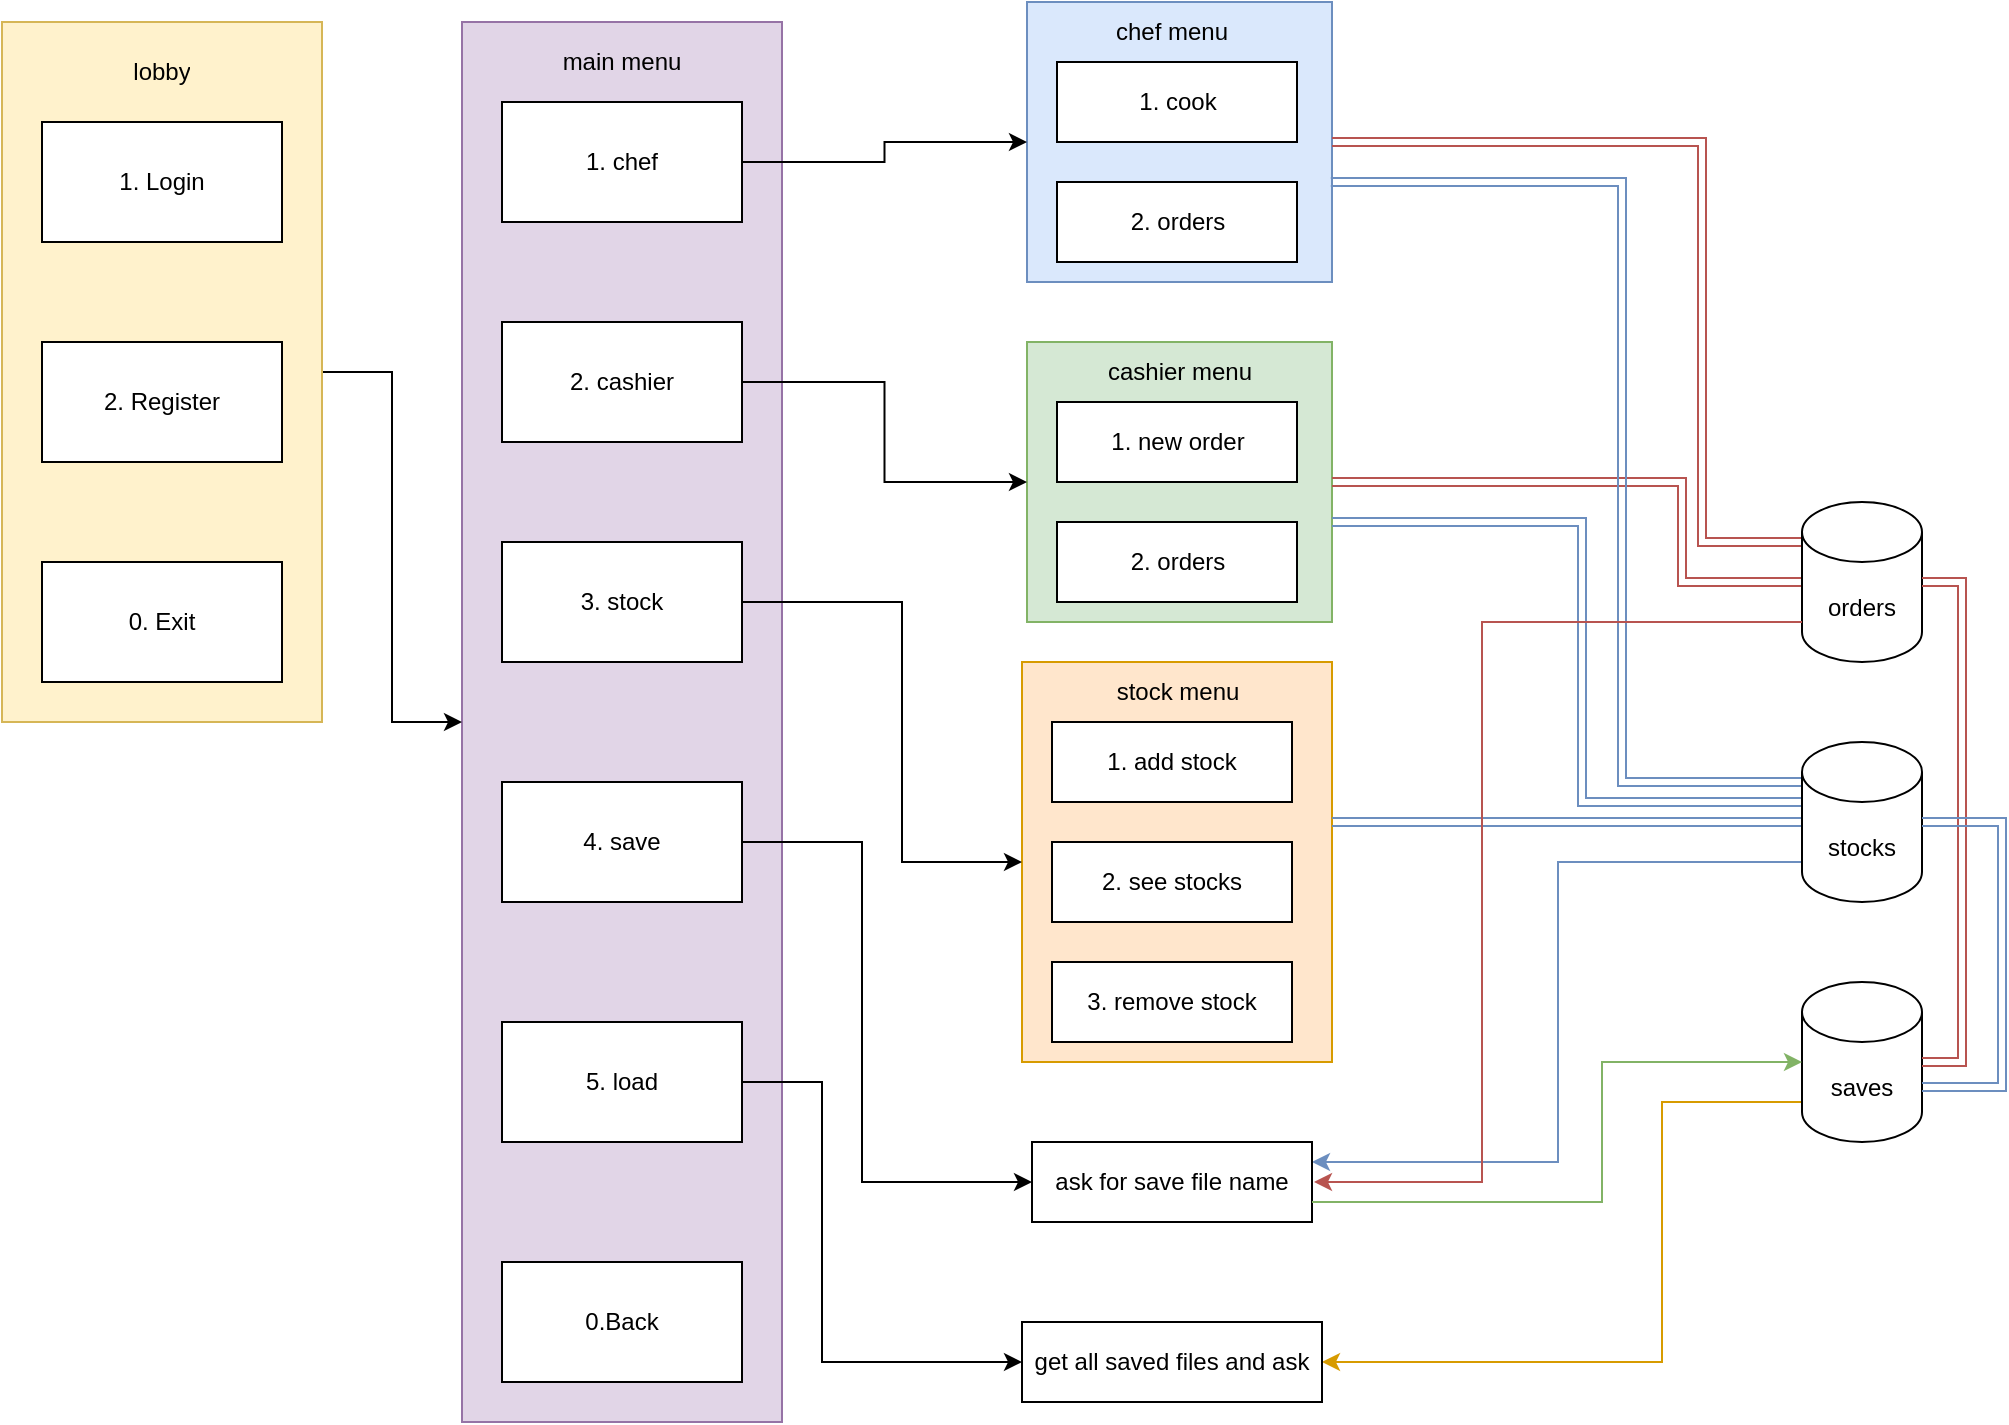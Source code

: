 <mxfile version="25.0.3">
  <diagram name="Page-1" id="zluFdUMJBnVnEZamUht5">
    <mxGraphModel dx="1432" dy="878" grid="1" gridSize="10" guides="1" tooltips="1" connect="1" arrows="1" fold="1" page="1" pageScale="1" pageWidth="850" pageHeight="1100" math="0" shadow="0">
      <root>
        <mxCell id="0" />
        <mxCell id="1" parent="0" />
        <mxCell id="ghVTSAfvSZ-q4KwoJEbG-40" value="" style="rounded=0;whiteSpace=wrap;html=1;fillColor=#e1d5e7;strokeColor=#9673a6;" parent="1" vertex="1">
          <mxGeometry x="240" y="190" width="160" height="700" as="geometry" />
        </mxCell>
        <mxCell id="ghVTSAfvSZ-q4KwoJEbG-30" value="" style="rounded=0;whiteSpace=wrap;html=1;fillColor=#ffe6cc;strokeColor=#d79b00;" parent="1" vertex="1">
          <mxGeometry x="520" y="510" width="155" height="200" as="geometry" />
        </mxCell>
        <mxCell id="ghVTSAfvSZ-q4KwoJEbG-29" value="" style="rounded=0;whiteSpace=wrap;html=1;fillColor=#d5e8d4;strokeColor=#82b366;" parent="1" vertex="1">
          <mxGeometry x="522.5" y="350" width="152.5" height="140" as="geometry" />
        </mxCell>
        <mxCell id="ghVTSAfvSZ-q4KwoJEbG-28" value="" style="rounded=0;whiteSpace=wrap;html=1;fillColor=#dae8fc;strokeColor=#6c8ebf;" parent="1" vertex="1">
          <mxGeometry x="522.5" y="180" width="152.5" height="140" as="geometry" />
        </mxCell>
        <mxCell id="ghVTSAfvSZ-q4KwoJEbG-31" style="edgeStyle=orthogonalEdgeStyle;rounded=0;orthogonalLoop=1;jettySize=auto;html=1;entryX=0;entryY=0.5;entryDx=0;entryDy=0;" parent="1" source="ghVTSAfvSZ-q4KwoJEbG-1" target="ghVTSAfvSZ-q4KwoJEbG-28" edge="1">
          <mxGeometry relative="1" as="geometry" />
        </mxCell>
        <mxCell id="ghVTSAfvSZ-q4KwoJEbG-1" value="1. chef" style="rounded=0;whiteSpace=wrap;html=1;" parent="1" vertex="1">
          <mxGeometry x="260" y="230" width="120" height="60" as="geometry" />
        </mxCell>
        <mxCell id="ghVTSAfvSZ-q4KwoJEbG-32" style="edgeStyle=orthogonalEdgeStyle;rounded=0;orthogonalLoop=1;jettySize=auto;html=1;entryX=0;entryY=0.5;entryDx=0;entryDy=0;" parent="1" source="ghVTSAfvSZ-q4KwoJEbG-2" target="ghVTSAfvSZ-q4KwoJEbG-29" edge="1">
          <mxGeometry relative="1" as="geometry" />
        </mxCell>
        <mxCell id="ghVTSAfvSZ-q4KwoJEbG-2" value="2. cashier" style="rounded=0;whiteSpace=wrap;html=1;" parent="1" vertex="1">
          <mxGeometry x="260" y="340" width="120" height="60" as="geometry" />
        </mxCell>
        <mxCell id="ghVTSAfvSZ-q4KwoJEbG-33" style="edgeStyle=orthogonalEdgeStyle;rounded=0;orthogonalLoop=1;jettySize=auto;html=1;entryX=0;entryY=0.5;entryDx=0;entryDy=0;" parent="1" source="ghVTSAfvSZ-q4KwoJEbG-3" target="ghVTSAfvSZ-q4KwoJEbG-30" edge="1">
          <mxGeometry relative="1" as="geometry">
            <Array as="points">
              <mxPoint x="460" y="480" />
              <mxPoint x="460" y="610" />
            </Array>
          </mxGeometry>
        </mxCell>
        <mxCell id="ghVTSAfvSZ-q4KwoJEbG-3" value="3. stock" style="rounded=0;whiteSpace=wrap;html=1;" parent="1" vertex="1">
          <mxGeometry x="260" y="450" width="120" height="60" as="geometry" />
        </mxCell>
        <mxCell id="ghVTSAfvSZ-q4KwoJEbG-51" style="edgeStyle=orthogonalEdgeStyle;rounded=0;orthogonalLoop=1;jettySize=auto;html=1;entryX=0;entryY=0.5;entryDx=0;entryDy=0;" parent="1" source="ghVTSAfvSZ-q4KwoJEbG-4" target="ghVTSAfvSZ-q4KwoJEbG-21" edge="1">
          <mxGeometry relative="1" as="geometry">
            <Array as="points">
              <mxPoint x="440" y="600" />
              <mxPoint x="440" y="770" />
            </Array>
          </mxGeometry>
        </mxCell>
        <mxCell id="ghVTSAfvSZ-q4KwoJEbG-4" value="4. save" style="rounded=0;whiteSpace=wrap;html=1;" parent="1" vertex="1">
          <mxGeometry x="260" y="570" width="120" height="60" as="geometry" />
        </mxCell>
        <mxCell id="ghVTSAfvSZ-q4KwoJEbG-35" style="edgeStyle=orthogonalEdgeStyle;rounded=0;orthogonalLoop=1;jettySize=auto;html=1;entryX=0;entryY=0.5;entryDx=0;entryDy=0;" parent="1" source="ghVTSAfvSZ-q4KwoJEbG-5" target="ghVTSAfvSZ-q4KwoJEbG-25" edge="1">
          <mxGeometry relative="1" as="geometry">
            <Array as="points">
              <mxPoint x="420" y="720" />
              <mxPoint x="420" y="860" />
            </Array>
          </mxGeometry>
        </mxCell>
        <mxCell id="ghVTSAfvSZ-q4KwoJEbG-5" value="5. load" style="rounded=0;whiteSpace=wrap;html=1;" parent="1" vertex="1">
          <mxGeometry x="260" y="690" width="120" height="60" as="geometry" />
        </mxCell>
        <mxCell id="ghVTSAfvSZ-q4KwoJEbG-6" value="0.Back" style="rounded=0;whiteSpace=wrap;html=1;" parent="1" vertex="1">
          <mxGeometry x="260" y="810" width="120" height="60" as="geometry" />
        </mxCell>
        <mxCell id="ghVTSAfvSZ-q4KwoJEbG-7" value="1. cook" style="rounded=0;whiteSpace=wrap;html=1;" parent="1" vertex="1">
          <mxGeometry x="537.5" y="210" width="120" height="40" as="geometry" />
        </mxCell>
        <mxCell id="ghVTSAfvSZ-q4KwoJEbG-42" style="edgeStyle=orthogonalEdgeStyle;rounded=0;orthogonalLoop=1;jettySize=auto;html=1;entryX=1;entryY=0.5;entryDx=0;entryDy=0;shape=link;fillColor=#f8cecc;strokeColor=#b85450;" parent="1" source="ghVTSAfvSZ-q4KwoJEbG-8" target="ghVTSAfvSZ-q4KwoJEbG-28" edge="1">
          <mxGeometry relative="1" as="geometry">
            <Array as="points">
              <mxPoint x="860" y="450" />
              <mxPoint x="860" y="250" />
            </Array>
          </mxGeometry>
        </mxCell>
        <mxCell id="ghVTSAfvSZ-q4KwoJEbG-43" style="edgeStyle=orthogonalEdgeStyle;rounded=0;orthogonalLoop=1;jettySize=auto;html=1;entryX=1;entryY=0.5;entryDx=0;entryDy=0;shape=link;fillColor=#f8cecc;strokeColor=#b85450;" parent="1" source="ghVTSAfvSZ-q4KwoJEbG-8" target="ghVTSAfvSZ-q4KwoJEbG-29" edge="1">
          <mxGeometry relative="1" as="geometry">
            <Array as="points">
              <mxPoint x="850" y="470" />
              <mxPoint x="850" y="420" />
            </Array>
          </mxGeometry>
        </mxCell>
        <mxCell id="ghVTSAfvSZ-q4KwoJEbG-8" value="orders" style="shape=cylinder3;whiteSpace=wrap;html=1;boundedLbl=1;backgroundOutline=1;size=15;" parent="1" vertex="1">
          <mxGeometry x="910" y="430" width="60" height="80" as="geometry" />
        </mxCell>
        <mxCell id="ghVTSAfvSZ-q4KwoJEbG-44" style="edgeStyle=orthogonalEdgeStyle;rounded=0;orthogonalLoop=1;jettySize=auto;html=1;shape=link;fillColor=#dae8fc;strokeColor=#6c8ebf;" parent="1" source="ghVTSAfvSZ-q4KwoJEbG-9" edge="1">
          <mxGeometry relative="1" as="geometry">
            <mxPoint x="675" y="590" as="targetPoint" />
            <Array as="points">
              <mxPoint x="675" y="590" />
            </Array>
          </mxGeometry>
        </mxCell>
        <mxCell id="ghVTSAfvSZ-q4KwoJEbG-45" style="edgeStyle=orthogonalEdgeStyle;rounded=0;orthogonalLoop=1;jettySize=auto;html=1;shape=link;fillColor=#dae8fc;strokeColor=#6c8ebf;" parent="1" source="ghVTSAfvSZ-q4KwoJEbG-9" edge="1">
          <mxGeometry relative="1" as="geometry">
            <mxPoint x="675" y="440" as="targetPoint" />
            <Array as="points">
              <mxPoint x="800" y="580" />
              <mxPoint x="800" y="440" />
            </Array>
          </mxGeometry>
        </mxCell>
        <mxCell id="ghVTSAfvSZ-q4KwoJEbG-46" style="edgeStyle=orthogonalEdgeStyle;rounded=0;orthogonalLoop=1;jettySize=auto;html=1;entryX=0.996;entryY=0.641;entryDx=0;entryDy=0;shape=link;fillColor=#dae8fc;strokeColor=#6c8ebf;entryPerimeter=0;" parent="1" source="ghVTSAfvSZ-q4KwoJEbG-9" target="ghVTSAfvSZ-q4KwoJEbG-28" edge="1">
          <mxGeometry relative="1" as="geometry">
            <Array as="points">
              <mxPoint x="820" y="570" />
              <mxPoint x="820" y="270" />
              <mxPoint x="674" y="270" />
            </Array>
          </mxGeometry>
        </mxCell>
        <mxCell id="ghVTSAfvSZ-q4KwoJEbG-48" style="edgeStyle=orthogonalEdgeStyle;rounded=0;orthogonalLoop=1;jettySize=auto;html=1;entryX=1;entryY=0.25;entryDx=0;entryDy=0;fillColor=#dae8fc;strokeColor=#6c8ebf;" parent="1" source="ghVTSAfvSZ-q4KwoJEbG-9" target="ghVTSAfvSZ-q4KwoJEbG-21" edge="1">
          <mxGeometry relative="1" as="geometry">
            <Array as="points">
              <mxPoint x="788" y="610" />
              <mxPoint x="788" y="760" />
            </Array>
          </mxGeometry>
        </mxCell>
        <mxCell id="ghVTSAfvSZ-q4KwoJEbG-9" value="stocks" style="shape=cylinder3;whiteSpace=wrap;html=1;boundedLbl=1;backgroundOutline=1;size=15;" parent="1" vertex="1">
          <mxGeometry x="910" y="550" width="60" height="80" as="geometry" />
        </mxCell>
        <mxCell id="ghVTSAfvSZ-q4KwoJEbG-50" style="edgeStyle=orthogonalEdgeStyle;rounded=0;orthogonalLoop=1;jettySize=auto;html=1;entryX=1;entryY=0.5;entryDx=0;entryDy=0;fillColor=#ffe6cc;strokeColor=#d79b00;" parent="1" source="ghVTSAfvSZ-q4KwoJEbG-10" target="ghVTSAfvSZ-q4KwoJEbG-25" edge="1">
          <mxGeometry relative="1" as="geometry">
            <Array as="points">
              <mxPoint x="840" y="730" />
              <mxPoint x="840" y="860" />
            </Array>
          </mxGeometry>
        </mxCell>
        <mxCell id="ghVTSAfvSZ-q4KwoJEbG-10" value="saves" style="shape=cylinder3;whiteSpace=wrap;html=1;boundedLbl=1;backgroundOutline=1;size=15;" parent="1" vertex="1">
          <mxGeometry x="910" y="670" width="60" height="80" as="geometry" />
        </mxCell>
        <mxCell id="ghVTSAfvSZ-q4KwoJEbG-11" value="2. orders" style="rounded=0;whiteSpace=wrap;html=1;" parent="1" vertex="1">
          <mxGeometry x="537.5" y="270" width="120" height="40" as="geometry" />
        </mxCell>
        <mxCell id="ghVTSAfvSZ-q4KwoJEbG-14" value="1. new order" style="rounded=0;whiteSpace=wrap;html=1;" parent="1" vertex="1">
          <mxGeometry x="537.5" y="380" width="120" height="40" as="geometry" />
        </mxCell>
        <mxCell id="ghVTSAfvSZ-q4KwoJEbG-15" value="2. orders" style="rounded=0;whiteSpace=wrap;html=1;" parent="1" vertex="1">
          <mxGeometry x="537.5" y="440" width="120" height="40" as="geometry" />
        </mxCell>
        <mxCell id="ghVTSAfvSZ-q4KwoJEbG-17" value="1. add stock" style="rounded=0;whiteSpace=wrap;html=1;" parent="1" vertex="1">
          <mxGeometry x="535" y="540" width="120" height="40" as="geometry" />
        </mxCell>
        <mxCell id="ghVTSAfvSZ-q4KwoJEbG-18" value="2. see stocks" style="rounded=0;whiteSpace=wrap;html=1;" parent="1" vertex="1">
          <mxGeometry x="535" y="600" width="120" height="40" as="geometry" />
        </mxCell>
        <mxCell id="ghVTSAfvSZ-q4KwoJEbG-19" value="3. remove stock" style="rounded=0;whiteSpace=wrap;html=1;" parent="1" vertex="1">
          <mxGeometry x="535" y="660" width="120" height="40" as="geometry" />
        </mxCell>
        <mxCell id="ghVTSAfvSZ-q4KwoJEbG-21" value="ask for save file name" style="rounded=0;whiteSpace=wrap;html=1;" parent="1" vertex="1">
          <mxGeometry x="525" y="750" width="140" height="40" as="geometry" />
        </mxCell>
        <mxCell id="ghVTSAfvSZ-q4KwoJEbG-25" value="get all saved files and ask" style="rounded=0;whiteSpace=wrap;html=1;" parent="1" vertex="1">
          <mxGeometry x="520" y="840" width="150" height="40" as="geometry" />
        </mxCell>
        <mxCell id="ghVTSAfvSZ-q4KwoJEbG-36" value="chef menu" style="text;strokeColor=none;fillColor=none;align=center;verticalAlign=middle;spacingLeft=4;spacingRight=4;overflow=hidden;points=[[0,0.5],[1,0.5]];portConstraint=eastwest;rotatable=0;whiteSpace=wrap;html=1;" parent="1" vertex="1">
          <mxGeometry x="555" y="180" width="80" height="30" as="geometry" />
        </mxCell>
        <mxCell id="ghVTSAfvSZ-q4KwoJEbG-37" value="cashier menu" style="text;strokeColor=none;fillColor=none;align=center;verticalAlign=middle;spacingLeft=4;spacingRight=4;overflow=hidden;points=[[0,0.5],[1,0.5]];portConstraint=eastwest;rotatable=0;whiteSpace=wrap;html=1;" parent="1" vertex="1">
          <mxGeometry x="548.75" y="350" width="100" height="30" as="geometry" />
        </mxCell>
        <mxCell id="ghVTSAfvSZ-q4KwoJEbG-38" value="stock menu" style="text;strokeColor=none;fillColor=none;align=center;verticalAlign=middle;spacingLeft=4;spacingRight=4;overflow=hidden;points=[[0,0.5],[1,0.5]];portConstraint=eastwest;rotatable=0;whiteSpace=wrap;html=1;" parent="1" vertex="1">
          <mxGeometry x="557.5" y="510" width="80" height="30" as="geometry" />
        </mxCell>
        <mxCell id="ghVTSAfvSZ-q4KwoJEbG-41" value="main menu" style="text;strokeColor=none;fillColor=none;align=center;verticalAlign=middle;spacingLeft=4;spacingRight=4;overflow=hidden;points=[[0,0.5],[1,0.5]];portConstraint=eastwest;rotatable=0;whiteSpace=wrap;html=1;" parent="1" vertex="1">
          <mxGeometry x="280" y="195" width="80" height="30" as="geometry" />
        </mxCell>
        <mxCell id="ghVTSAfvSZ-q4KwoJEbG-47" style="edgeStyle=orthogonalEdgeStyle;rounded=0;orthogonalLoop=1;jettySize=auto;html=1;fillColor=#f8cecc;strokeColor=#b85450;" parent="1" source="ghVTSAfvSZ-q4KwoJEbG-8" edge="1">
          <mxGeometry relative="1" as="geometry">
            <mxPoint x="666" y="770" as="targetPoint" />
            <Array as="points">
              <mxPoint x="750" y="490" />
              <mxPoint x="750" y="770" />
              <mxPoint x="666" y="770" />
            </Array>
          </mxGeometry>
        </mxCell>
        <mxCell id="ghVTSAfvSZ-q4KwoJEbG-49" style="edgeStyle=orthogonalEdgeStyle;rounded=0;orthogonalLoop=1;jettySize=auto;html=1;entryX=0;entryY=0.5;entryDx=0;entryDy=0;entryPerimeter=0;fillColor=#d5e8d4;strokeColor=#82b366;" parent="1" source="ghVTSAfvSZ-q4KwoJEbG-21" target="ghVTSAfvSZ-q4KwoJEbG-10" edge="1">
          <mxGeometry relative="1" as="geometry">
            <Array as="points">
              <mxPoint x="810" y="780" />
              <mxPoint x="810" y="710" />
            </Array>
          </mxGeometry>
        </mxCell>
        <mxCell id="uYpwqTLEY6Gg8EtdrETQ-7" style="edgeStyle=orthogonalEdgeStyle;rounded=0;orthogonalLoop=1;jettySize=auto;html=1;" edge="1" parent="1" source="uYpwqTLEY6Gg8EtdrETQ-1" target="ghVTSAfvSZ-q4KwoJEbG-40">
          <mxGeometry relative="1" as="geometry" />
        </mxCell>
        <mxCell id="uYpwqTLEY6Gg8EtdrETQ-1" value="" style="rounded=0;whiteSpace=wrap;html=1;fillColor=#fff2cc;strokeColor=#d6b656;" vertex="1" parent="1">
          <mxGeometry x="10" y="190" width="160" height="350" as="geometry" />
        </mxCell>
        <mxCell id="uYpwqTLEY6Gg8EtdrETQ-2" value="1. Login" style="rounded=0;whiteSpace=wrap;html=1;" vertex="1" parent="1">
          <mxGeometry x="30" y="240" width="120" height="60" as="geometry" />
        </mxCell>
        <mxCell id="uYpwqTLEY6Gg8EtdrETQ-3" value="2. Register" style="rounded=0;whiteSpace=wrap;html=1;" vertex="1" parent="1">
          <mxGeometry x="30" y="350" width="120" height="60" as="geometry" />
        </mxCell>
        <mxCell id="uYpwqTLEY6Gg8EtdrETQ-4" value="0. Exit" style="rounded=0;whiteSpace=wrap;html=1;" vertex="1" parent="1">
          <mxGeometry x="30" y="460" width="120" height="60" as="geometry" />
        </mxCell>
        <mxCell id="uYpwqTLEY6Gg8EtdrETQ-5" value="lobby" style="text;strokeColor=none;fillColor=none;align=center;verticalAlign=middle;spacingLeft=4;spacingRight=4;overflow=hidden;points=[[0,0.5],[1,0.5]];portConstraint=eastwest;rotatable=0;whiteSpace=wrap;html=1;" vertex="1" parent="1">
          <mxGeometry x="50" y="200" width="80" height="30" as="geometry" />
        </mxCell>
        <mxCell id="uYpwqTLEY6Gg8EtdrETQ-8" style="edgeStyle=orthogonalEdgeStyle;rounded=0;orthogonalLoop=1;jettySize=auto;html=1;entryX=1;entryY=0.5;entryDx=0;entryDy=0;entryPerimeter=0;shape=link;fillColor=#f8cecc;strokeColor=#b85450;" edge="1" parent="1" source="ghVTSAfvSZ-q4KwoJEbG-8" target="ghVTSAfvSZ-q4KwoJEbG-10">
          <mxGeometry relative="1" as="geometry">
            <Array as="points">
              <mxPoint x="990" y="470" />
              <mxPoint x="990" y="710" />
            </Array>
          </mxGeometry>
        </mxCell>
        <mxCell id="uYpwqTLEY6Gg8EtdrETQ-9" style="edgeStyle=orthogonalEdgeStyle;rounded=0;orthogonalLoop=1;jettySize=auto;html=1;entryX=1;entryY=0;entryDx=0;entryDy=52.5;entryPerimeter=0;shape=link;fillColor=#dae8fc;strokeColor=#6c8ebf;" edge="1" parent="1" source="ghVTSAfvSZ-q4KwoJEbG-9" target="ghVTSAfvSZ-q4KwoJEbG-10">
          <mxGeometry relative="1" as="geometry">
            <Array as="points">
              <mxPoint x="1010" y="590" />
              <mxPoint x="1010" y="723" />
            </Array>
          </mxGeometry>
        </mxCell>
      </root>
    </mxGraphModel>
  </diagram>
</mxfile>
